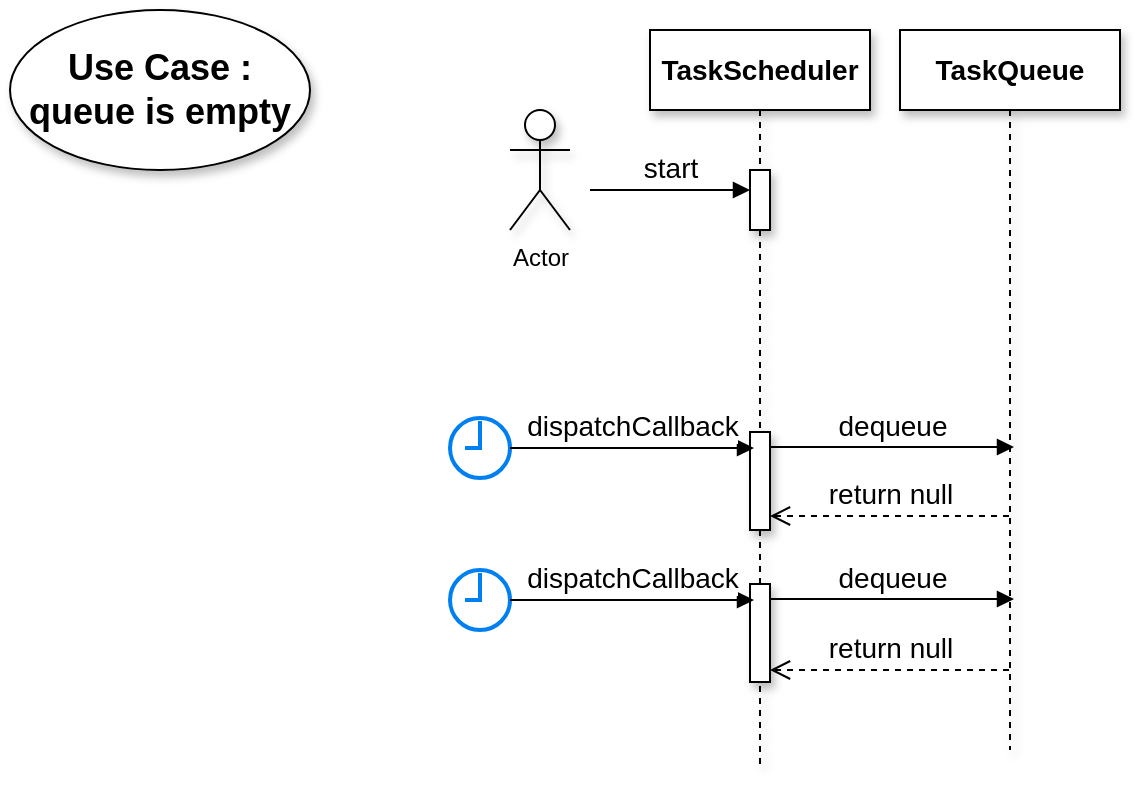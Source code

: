 <mxfile version="14.9.6" type="device" pages="2"><diagram id="kgpKYQtTHZ0yAKxKKP6v" name="queue is empty"><mxGraphModel dx="766" dy="520" grid="1" gridSize="10" guides="1" tooltips="1" connect="1" arrows="1" fold="1" page="1" pageScale="1" pageWidth="850" pageHeight="1100" math="0" shadow="0"><root><mxCell id="0"/><mxCell id="1" parent="0"/><mxCell id="4-eMFY6ZOLVdjMZaB8cK-5" value="Actor" style="shape=umlActor;verticalLabelPosition=bottom;verticalAlign=top;html=1;outlineConnect=0;shadow=1;" parent="1" vertex="1"><mxGeometry x="300" y="80" width="30" height="60" as="geometry"/></mxCell><mxCell id="4-eMFY6ZOLVdjMZaB8cK-9" value="&lt;b&gt;&lt;font style=&quot;font-size: 14px&quot;&gt;TaskScheduler&lt;/font&gt;&lt;/b&gt;" style="shape=umlLifeline;perimeter=lifelinePerimeter;whiteSpace=wrap;html=1;container=1;collapsible=0;recursiveResize=0;outlineConnect=0;shadow=1;" parent="1" vertex="1"><mxGeometry x="370" y="40" width="110" height="370" as="geometry"/></mxCell><mxCell id="4-eMFY6ZOLVdjMZaB8cK-27" value="&lt;font style=&quot;font-size: 14px&quot;&gt;return null&lt;/font&gt;" style="html=1;verticalAlign=bottom;endArrow=open;dashed=1;endSize=8;" parent="4-eMFY6ZOLVdjMZaB8cK-9" edge="1"><mxGeometry relative="1" as="geometry"><mxPoint x="179.5" y="243" as="sourcePoint"/><mxPoint x="60" y="243" as="targetPoint"/></mxGeometry></mxCell><mxCell id="4-eMFY6ZOLVdjMZaB8cK-10" value="" style="html=1;points=[];perimeter=orthogonalPerimeter;shadow=1;" parent="1" vertex="1"><mxGeometry x="420" y="110" width="10" height="30" as="geometry"/></mxCell><mxCell id="4-eMFY6ZOLVdjMZaB8cK-19" value="&lt;font style=&quot;font-size: 14px&quot;&gt;start&lt;/font&gt;" style="html=1;verticalAlign=bottom;endArrow=block;" parent="1" edge="1"><mxGeometry width="80" relative="1" as="geometry"><mxPoint x="340" y="120" as="sourcePoint"/><mxPoint x="420" y="120" as="targetPoint"/></mxGeometry></mxCell><mxCell id="4-eMFY6ZOLVdjMZaB8cK-21" value="&lt;b&gt;&lt;font style=&quot;font-size: 14px&quot;&gt;TaskQueue&lt;/font&gt;&lt;/b&gt;" style="shape=umlLifeline;perimeter=lifelinePerimeter;whiteSpace=wrap;html=1;container=1;collapsible=0;recursiveResize=0;outlineConnect=0;shadow=1;" parent="1" vertex="1"><mxGeometry x="495" y="40" width="110" height="360" as="geometry"/></mxCell><mxCell id="4-eMFY6ZOLVdjMZaB8cK-22" value="" style="html=1;points=[];perimeter=orthogonalPerimeter;shadow=1;" parent="1" vertex="1"><mxGeometry x="420" y="241" width="10" height="49" as="geometry"/></mxCell><mxCell id="4-eMFY6ZOLVdjMZaB8cK-23" value="" style="html=1;verticalLabelPosition=bottom;align=center;labelBackgroundColor=#ffffff;verticalAlign=top;strokeWidth=2;strokeColor=#0080F0;shadow=0;dashed=0;shape=mxgraph.ios7.icons.clock;" parent="1" vertex="1"><mxGeometry x="270" y="234" width="30" height="30" as="geometry"/></mxCell><mxCell id="4-eMFY6ZOLVdjMZaB8cK-24" value="&lt;font style=&quot;font-size: 14px&quot;&gt;dispatchCallback&lt;/font&gt;" style="html=1;verticalAlign=bottom;endArrow=block;" parent="1" source="4-eMFY6ZOLVdjMZaB8cK-23" edge="1"><mxGeometry width="80" relative="1" as="geometry"><mxPoint x="347" y="234" as="sourcePoint"/><mxPoint x="422" y="249" as="targetPoint"/></mxGeometry></mxCell><mxCell id="4-eMFY6ZOLVdjMZaB8cK-26" value="&lt;font style=&quot;font-size: 14px&quot;&gt;dequeue&lt;/font&gt;" style="html=1;verticalAlign=bottom;endArrow=block;" parent="1" edge="1"><mxGeometry width="80" relative="1" as="geometry"><mxPoint x="430" y="248.5" as="sourcePoint"/><mxPoint x="552" y="248.5" as="targetPoint"/><Array as="points"><mxPoint x="552" y="248.5"/></Array></mxGeometry></mxCell><mxCell id="4-eMFY6ZOLVdjMZaB8cK-34" value="&lt;font style=&quot;font-size: 18px&quot;&gt;&lt;b&gt;Use Case : queue is empty&lt;/b&gt;&lt;/font&gt;" style="ellipse;whiteSpace=wrap;html=1;shadow=1;" parent="1" vertex="1"><mxGeometry x="50" y="30" width="150" height="80" as="geometry"/></mxCell><mxCell id="4-eMFY6ZOLVdjMZaB8cK-35" value="" style="html=1;points=[];perimeter=orthogonalPerimeter;shadow=1;" parent="1" vertex="1"><mxGeometry x="420" y="317" width="10" height="49" as="geometry"/></mxCell><mxCell id="4-eMFY6ZOLVdjMZaB8cK-36" value="" style="html=1;verticalLabelPosition=bottom;align=center;labelBackgroundColor=#ffffff;verticalAlign=top;strokeWidth=2;strokeColor=#0080F0;shadow=0;dashed=0;shape=mxgraph.ios7.icons.clock;" parent="1" vertex="1"><mxGeometry x="270" y="310" width="30" height="30" as="geometry"/></mxCell><mxCell id="4-eMFY6ZOLVdjMZaB8cK-37" value="&lt;font style=&quot;font-size: 14px&quot;&gt;dispatchCallback&lt;/font&gt;" style="html=1;verticalAlign=bottom;endArrow=block;" parent="1" source="4-eMFY6ZOLVdjMZaB8cK-36" edge="1"><mxGeometry width="80" relative="1" as="geometry"><mxPoint x="347" y="310" as="sourcePoint"/><mxPoint x="422" y="325" as="targetPoint"/></mxGeometry></mxCell><mxCell id="4-eMFY6ZOLVdjMZaB8cK-38" value="&lt;font style=&quot;font-size: 14px&quot;&gt;dequeue&lt;/font&gt;" style="html=1;verticalAlign=bottom;endArrow=block;" parent="1" edge="1"><mxGeometry width="80" relative="1" as="geometry"><mxPoint x="430" y="324.5" as="sourcePoint"/><mxPoint x="552" y="324.5" as="targetPoint"/><Array as="points"><mxPoint x="552" y="324.5"/></Array></mxGeometry></mxCell><mxCell id="4-eMFY6ZOLVdjMZaB8cK-39" value="&lt;font style=&quot;font-size: 14px&quot;&gt;return null&lt;/font&gt;" style="html=1;verticalAlign=bottom;endArrow=open;dashed=1;endSize=8;" parent="1" edge="1"><mxGeometry relative="1" as="geometry"><mxPoint x="549.5" y="360" as="sourcePoint"/><mxPoint x="430" y="360" as="targetPoint"/></mxGeometry></mxCell></root></mxGraphModel></diagram><diagram id="-eAOs5dhDcVtzyaEYz9T" name="queue is not empty"><mxGraphModel dx="766" dy="520" grid="1" gridSize="10" guides="1" tooltips="1" connect="1" arrows="1" fold="1" page="1" pageScale="1" pageWidth="850" pageHeight="1100" math="0" shadow="0"><root><mxCell id="qgig96knhchCKMEJhg7G-0"/><mxCell id="qgig96knhchCKMEJhg7G-1" parent="qgig96knhchCKMEJhg7G-0"/><mxCell id="JbXd5sh064QS9_BibJNt-0" value="Actor" style="shape=umlActor;verticalLabelPosition=bottom;verticalAlign=top;html=1;outlineConnect=0;shadow=1;" parent="qgig96knhchCKMEJhg7G-1" vertex="1"><mxGeometry x="200" y="100" width="30" height="60" as="geometry"/></mxCell><mxCell id="JbXd5sh064QS9_BibJNt-1" value="&lt;b&gt;&lt;font style=&quot;font-size: 14px&quot;&gt;TaskScheduler&lt;/font&gt;&lt;/b&gt;" style="shape=umlLifeline;perimeter=lifelinePerimeter;whiteSpace=wrap;html=1;container=1;collapsible=0;recursiveResize=0;outlineConnect=0;shadow=1;" parent="qgig96knhchCKMEJhg7G-1" vertex="1"><mxGeometry x="270" y="40" width="110" height="440" as="geometry"/></mxCell><mxCell id="JbXd5sh064QS9_BibJNt-2" value="&lt;font style=&quot;font-size: 14px&quot;&gt;return task1&lt;/font&gt;" style="html=1;verticalAlign=bottom;endArrow=open;dashed=1;endSize=8;" parent="JbXd5sh064QS9_BibJNt-1" edge="1"><mxGeometry relative="1" as="geometry"><mxPoint x="179.5" y="235" as="sourcePoint"/><mxPoint x="60" y="235" as="targetPoint"/></mxGeometry></mxCell><mxCell id="JbXd5sh064QS9_BibJNt-3" value="" style="html=1;points=[];perimeter=orthogonalPerimeter;shadow=1;" parent="qgig96knhchCKMEJhg7G-1" vertex="1"><mxGeometry x="320" y="154" width="10" height="30" as="geometry"/></mxCell><mxCell id="JbXd5sh064QS9_BibJNt-4" value="&lt;font style=&quot;font-size: 14px&quot;&gt;start&lt;/font&gt;" style="html=1;verticalAlign=bottom;endArrow=block;" parent="qgig96knhchCKMEJhg7G-1" edge="1"><mxGeometry width="80" relative="1" as="geometry"><mxPoint x="240" y="164" as="sourcePoint"/><mxPoint x="320" y="164" as="targetPoint"/></mxGeometry></mxCell><mxCell id="JbXd5sh064QS9_BibJNt-5" value="&lt;b&gt;&lt;font style=&quot;font-size: 14px&quot;&gt;TaskQueue&lt;/font&gt;&lt;/b&gt;" style="shape=umlLifeline;perimeter=lifelinePerimeter;whiteSpace=wrap;html=1;container=1;collapsible=0;recursiveResize=0;outlineConnect=0;shadow=1;" parent="qgig96knhchCKMEJhg7G-1" vertex="1"><mxGeometry x="395" y="40" width="110" height="440" as="geometry"/></mxCell><mxCell id="JbXd5sh064QS9_BibJNt-6" value="" style="html=1;points=[];perimeter=orthogonalPerimeter;shadow=1;" parent="qgig96knhchCKMEJhg7G-1" vertex="1"><mxGeometry x="320" y="241" width="10" height="119" as="geometry"/></mxCell><mxCell id="JbXd5sh064QS9_BibJNt-7" value="" style="html=1;verticalLabelPosition=bottom;align=center;labelBackgroundColor=#ffffff;verticalAlign=top;strokeWidth=2;strokeColor=#0080F0;shadow=0;dashed=0;shape=mxgraph.ios7.icons.clock;" parent="qgig96knhchCKMEJhg7G-1" vertex="1"><mxGeometry x="170" y="234" width="30" height="30" as="geometry"/></mxCell><mxCell id="JbXd5sh064QS9_BibJNt-8" value="&lt;font style=&quot;font-size: 14px&quot;&gt;dispatchCallback&lt;/font&gt;" style="html=1;verticalAlign=bottom;endArrow=block;" parent="qgig96knhchCKMEJhg7G-1" source="JbXd5sh064QS9_BibJNt-7" edge="1"><mxGeometry width="80" relative="1" as="geometry"><mxPoint x="247" y="234" as="sourcePoint"/><mxPoint x="322" y="249" as="targetPoint"/></mxGeometry></mxCell><mxCell id="JbXd5sh064QS9_BibJNt-9" value="&lt;font style=&quot;font-size: 14px&quot;&gt;dequeue&lt;/font&gt;" style="html=1;verticalAlign=bottom;endArrow=block;" parent="qgig96knhchCKMEJhg7G-1" edge="1"><mxGeometry width="80" relative="1" as="geometry"><mxPoint x="333" y="248.5" as="sourcePoint"/><mxPoint x="445" y="248.5" as="targetPoint"/><Array as="points"><mxPoint x="445" y="248.5"/></Array></mxGeometry></mxCell><mxCell id="JbXd5sh064QS9_BibJNt-10" value="&lt;font style=&quot;font-size: 18px&quot;&gt;&lt;b&gt;Use Case : queue is not empty&lt;/b&gt;&lt;/font&gt;" style="ellipse;whiteSpace=wrap;html=1;shadow=1;" parent="qgig96knhchCKMEJhg7G-1" vertex="1"><mxGeometry x="20" y="10" width="150" height="80" as="geometry"/></mxCell><mxCell id="JbXd5sh064QS9_BibJNt-11" value="" style="html=1;points=[];perimeter=orthogonalPerimeter;shadow=1;" parent="qgig96knhchCKMEJhg7G-1" vertex="1"><mxGeometry x="320" y="385" width="10" height="49" as="geometry"/></mxCell><mxCell id="JbXd5sh064QS9_BibJNt-12" value="" style="html=1;verticalLabelPosition=bottom;align=center;labelBackgroundColor=#ffffff;verticalAlign=top;strokeWidth=2;strokeColor=#0080F0;shadow=0;dashed=0;shape=mxgraph.ios7.icons.clock;" parent="qgig96knhchCKMEJhg7G-1" vertex="1"><mxGeometry x="170" y="378" width="30" height="30" as="geometry"/></mxCell><mxCell id="JbXd5sh064QS9_BibJNt-13" value="&lt;font style=&quot;font-size: 14px&quot;&gt;dispatchCallback&lt;/font&gt;" style="html=1;verticalAlign=bottom;endArrow=block;" parent="qgig96knhchCKMEJhg7G-1" source="JbXd5sh064QS9_BibJNt-12" edge="1"><mxGeometry width="80" relative="1" as="geometry"><mxPoint x="247" y="378" as="sourcePoint"/><mxPoint x="322" y="393" as="targetPoint"/></mxGeometry></mxCell><mxCell id="JbXd5sh064QS9_BibJNt-14" value="&lt;font style=&quot;font-size: 14px&quot;&gt;dequeue&lt;/font&gt;" style="html=1;verticalAlign=bottom;endArrow=block;" parent="qgig96knhchCKMEJhg7G-1" edge="1"><mxGeometry width="80" relative="1" as="geometry"><mxPoint x="330" y="392.5" as="sourcePoint"/><mxPoint x="452" y="392.5" as="targetPoint"/><Array as="points"><mxPoint x="452" y="392.5"/></Array></mxGeometry></mxCell><mxCell id="JbXd5sh064QS9_BibJNt-15" value="&lt;font style=&quot;font-size: 14px&quot;&gt;return null&lt;/font&gt;" style="html=1;verticalAlign=bottom;endArrow=open;dashed=1;endSize=8;" parent="qgig96knhchCKMEJhg7G-1" edge="1"><mxGeometry relative="1" as="geometry"><mxPoint x="449.5" y="428" as="sourcePoint"/><mxPoint x="330" y="428" as="targetPoint"/></mxGeometry></mxCell><mxCell id="JbXd5sh064QS9_BibJNt-17" value="&lt;font style=&quot;font-size: 14px&quot;&gt;enqueu (task1)&lt;/font&gt;" style="html=1;verticalAlign=bottom;endArrow=block;entryX=0.2;entryY=0.3;entryDx=0;entryDy=0;entryPerimeter=0;" parent="qgig96knhchCKMEJhg7G-1" edge="1"><mxGeometry width="80" relative="1" as="geometry"><mxPoint x="245" y="114" as="sourcePoint"/><mxPoint x="447" y="116" as="targetPoint"/></mxGeometry></mxCell><mxCell id="JbXd5sh064QS9_BibJNt-18" value="" style="html=1;points=[];perimeter=orthogonalPerimeter;shadow=1;" parent="qgig96knhchCKMEJhg7G-1" vertex="1"><mxGeometry x="445" y="110" width="10" height="40" as="geometry"/></mxCell><mxCell id="Y536enncI9eIgFZEzIbA-0" value="&lt;b&gt;&lt;font style=&quot;font-size: 14px&quot;&gt;TaskDispatcher&lt;/font&gt;&lt;/b&gt;" style="shape=umlLifeline;perimeter=lifelinePerimeter;whiteSpace=wrap;html=1;container=1;collapsible=0;recursiveResize=0;outlineConnect=0;shadow=1;" parent="qgig96knhchCKMEJhg7G-1" vertex="1"><mxGeometry x="530" y="40" width="110" height="440" as="geometry"/></mxCell><mxCell id="bWSXN5nT-7l9ZMOj_UGk-9" value="&lt;font style=&quot;font-size: 14px&quot;&gt;save&lt;/font&gt;" style="html=1;verticalAlign=bottom;endArrow=block;" edge="1" parent="Y536enncI9eIgFZEzIbA-0"><mxGeometry x="0.22" y="4" width="80" relative="1" as="geometry"><mxPoint x="-70" y="84" as="sourcePoint"/><mxPoint x="179" y="84" as="targetPoint"/><mxPoint as="offset"/></mxGeometry></mxCell><mxCell id="bWSXN5nT-7l9ZMOj_UGk-1" value="&lt;font style=&quot;font-size: 14px&quot;&gt;dispatch(task1)&lt;/font&gt;" style="html=1;verticalAlign=bottom;endArrow=block;entryX=-0.2;entryY=0.1;entryDx=0;entryDy=0;entryPerimeter=0;" edge="1" parent="qgig96knhchCKMEJhg7G-1" target="bWSXN5nT-7l9ZMOj_UGk-12"><mxGeometry width="80" relative="1" as="geometry"><mxPoint x="330" y="323" as="sourcePoint"/><mxPoint x="584.5" y="323" as="targetPoint"/></mxGeometry></mxCell><mxCell id="bWSXN5nT-7l9ZMOj_UGk-2" value="&lt;font style=&quot;font-size: 14px&quot;&gt;return result&lt;/font&gt;" style="html=1;verticalAlign=bottom;endArrow=open;dashed=1;endSize=8;" edge="1" parent="qgig96knhchCKMEJhg7G-1"><mxGeometry relative="1" as="geometry"><mxPoint x="584.5" y="346" as="sourcePoint"/><mxPoint x="330" y="346" as="targetPoint"/></mxGeometry></mxCell><mxCell id="bWSXN5nT-7l9ZMOj_UGk-3" value="" style="html=1;points=[];perimeter=orthogonalPerimeter;shadow=1;" vertex="1" parent="qgig96knhchCKMEJhg7G-1"><mxGeometry x="445" y="241" width="10" height="39" as="geometry"/></mxCell><mxCell id="bWSXN5nT-7l9ZMOj_UGk-4" value="&lt;b&gt;&lt;font style=&quot;font-size: 14px&quot;&gt;persist&lt;/font&gt;&lt;/b&gt;" style="shape=umlLifeline;perimeter=lifelinePerimeter;whiteSpace=wrap;html=1;container=1;collapsible=0;recursiveResize=0;outlineConnect=0;shadow=1;" vertex="1" parent="qgig96knhchCKMEJhg7G-1"><mxGeometry x="660" y="40.5" width="110" height="440" as="geometry"/></mxCell><mxCell id="bWSXN5nT-7l9ZMOj_UGk-8" value="" style="html=1;points=[];perimeter=orthogonalPerimeter;shadow=1;" vertex="1" parent="qgig96knhchCKMEJhg7G-1"><mxGeometry x="710" y="115" width="10" height="30" as="geometry"/></mxCell><mxCell id="bWSXN5nT-7l9ZMOj_UGk-12" value="" style="html=1;points=[];perimeter=orthogonalPerimeter;shadow=1;" vertex="1" parent="qgig96knhchCKMEJhg7G-1"><mxGeometry x="580" y="320" width="10" height="30" as="geometry"/></mxCell></root></mxGraphModel></diagram></mxfile>